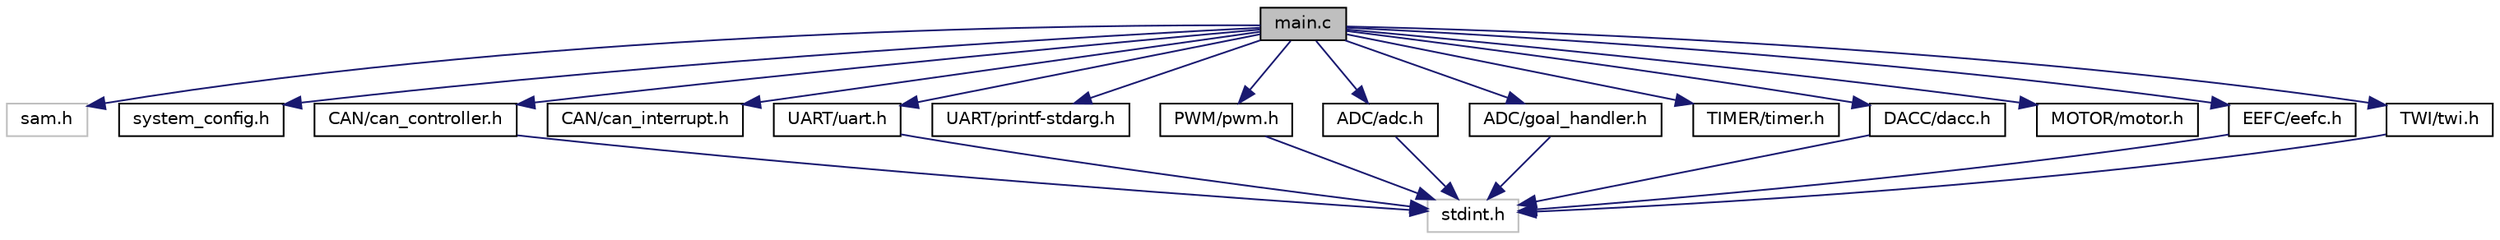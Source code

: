 digraph "main.c"
{
 // LATEX_PDF_SIZE
  edge [fontname="Helvetica",fontsize="10",labelfontname="Helvetica",labelfontsize="10"];
  node [fontname="Helvetica",fontsize="10",shape=record];
  Node1 [label="main.c",height=0.2,width=0.4,color="black", fillcolor="grey75", style="filled", fontcolor="black",tooltip="The main application of the ATSAME3X8E for this project."];
  Node1 -> Node2 [color="midnightblue",fontsize="10",style="solid",fontname="Helvetica"];
  Node2 [label="sam.h",height=0.2,width=0.4,color="grey75", fillcolor="white", style="filled",tooltip=" "];
  Node1 -> Node3 [color="midnightblue",fontsize="10",style="solid",fontname="Helvetica"];
  Node3 [label="system_config.h",height=0.2,width=0.4,color="black", fillcolor="white", style="filled",URL="$system__config_8h.html",tooltip="Global configuration for the ATSAME3X8E."];
  Node1 -> Node4 [color="midnightblue",fontsize="10",style="solid",fontname="Helvetica"];
  Node4 [label="CAN/can_controller.h",height=0.2,width=0.4,color="black", fillcolor="white", style="filled",URL="$can__controller_8h.html",tooltip="Init, send and receive can frames for ATSAM3X8E."];
  Node4 -> Node5 [color="midnightblue",fontsize="10",style="solid",fontname="Helvetica"];
  Node5 [label="stdint.h",height=0.2,width=0.4,color="grey75", fillcolor="white", style="filled",tooltip=" "];
  Node1 -> Node6 [color="midnightblue",fontsize="10",style="solid",fontname="Helvetica"];
  Node6 [label="CAN/can_interrupt.h",height=0.2,width=0.4,color="black", fillcolor="white", style="filled",URL="$can__interrupt_8h.html",tooltip="Interrupt function when receiving CAN messages on CAN0."];
  Node1 -> Node7 [color="midnightblue",fontsize="10",style="solid",fontname="Helvetica"];
  Node7 [label="UART/uart.h",height=0.2,width=0.4,color="black", fillcolor="white", style="filled",URL="$uart_8h.html",tooltip="A simple interface for receiving and transmitting characters to a computer using UART via the on boar..."];
  Node7 -> Node5 [color="midnightblue",fontsize="10",style="solid",fontname="Helvetica"];
  Node1 -> Node8 [color="midnightblue",fontsize="10",style="solid",fontname="Helvetica"];
  Node8 [label="UART/printf-stdarg.h",height=0.2,width=0.4,color="black", fillcolor="white", style="filled",URL="$printf-stdarg_8h.html",tooltip=" "];
  Node1 -> Node9 [color="midnightblue",fontsize="10",style="solid",fontname="Helvetica"];
  Node9 [label="PWM/pwm.h",height=0.2,width=0.4,color="black", fillcolor="white", style="filled",URL="$pwm_8h.html",tooltip="Driver for PWM on channel 5 and 6 of the ATSAM3X8E."];
  Node9 -> Node5 [color="midnightblue",fontsize="10",style="solid",fontname="Helvetica"];
  Node1 -> Node10 [color="midnightblue",fontsize="10",style="solid",fontname="Helvetica"];
  Node10 [label="ADC/adc.h",height=0.2,width=0.4,color="black", fillcolor="white", style="filled",URL="$adc_8h.html",tooltip="Driver for reading internal ADC values from ATSAM3X8E."];
  Node10 -> Node5 [color="midnightblue",fontsize="10",style="solid",fontname="Helvetica"];
  Node1 -> Node11 [color="midnightblue",fontsize="10",style="solid",fontname="Helvetica"];
  Node11 [label="ADC/goal_handler.h",height=0.2,width=0.4,color="black", fillcolor="white", style="filled",URL="$goal__handler_8h.html",tooltip="Driver for keeping account of Goals, it read the IR sensor value. Depends on the ADC."];
  Node11 -> Node5 [color="midnightblue",fontsize="10",style="solid",fontname="Helvetica"];
  Node1 -> Node12 [color="midnightblue",fontsize="10",style="solid",fontname="Helvetica"];
  Node12 [label="TIMER/timer.h",height=0.2,width=0.4,color="black", fillcolor="white", style="filled",URL="$timer_8h.html",tooltip="ATSAM's internal timer drivers."];
  Node1 -> Node13 [color="midnightblue",fontsize="10",style="solid",fontname="Helvetica"];
  Node13 [label="DACC/dacc.h",height=0.2,width=0.4,color="black", fillcolor="white", style="filled",URL="$dacc_8h.html",tooltip="A driver for using the ATSAMS internal DACC. Converting digital values to analog signals."];
  Node13 -> Node5 [color="midnightblue",fontsize="10",style="solid",fontname="Helvetica"];
  Node1 -> Node14 [color="midnightblue",fontsize="10",style="solid",fontname="Helvetica"];
  Node14 [label="MOTOR/motor.h",height=0.2,width=0.4,color="black", fillcolor="white", style="filled",URL="$motor_8h.html",tooltip="Motor controller driver for position."];
  Node1 -> Node15 [color="midnightblue",fontsize="10",style="solid",fontname="Helvetica"];
  Node15 [label="EEFC/eefc.h",height=0.2,width=0.4,color="black", fillcolor="white", style="filled",URL="$eefc_8h.html",tooltip="Driver for the use of flash memory, includes both reading and writing functionality."];
  Node15 -> Node5 [color="midnightblue",fontsize="10",style="solid",fontname="Helvetica"];
  Node1 -> Node16 [color="midnightblue",fontsize="10",style="solid",fontname="Helvetica"];
  Node16 [label="TWI/twi.h",height=0.2,width=0.4,color="black", fillcolor="white", style="filled",URL="$twi_8h.html",tooltip="Set-up for TWI and I2C use, sadly ran out of time before being able to finalise its use,..."];
  Node16 -> Node5 [color="midnightblue",fontsize="10",style="solid",fontname="Helvetica"];
}
